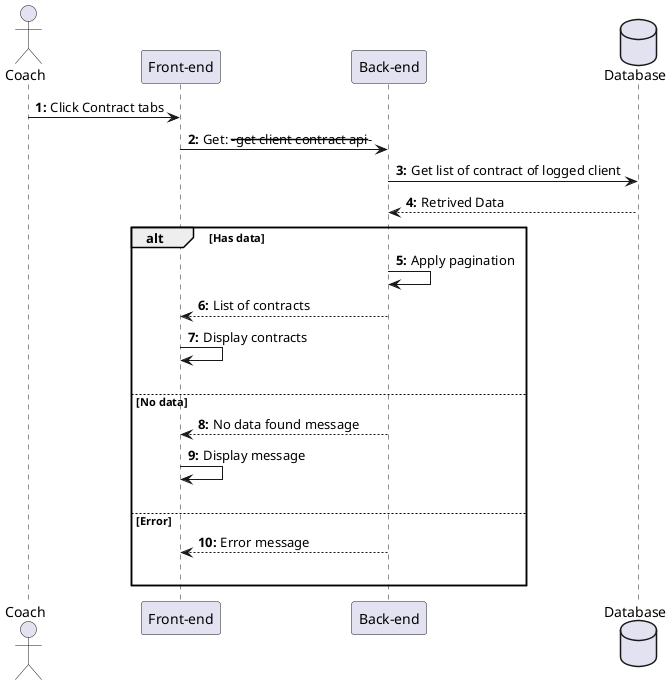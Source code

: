 @startuml ViewClientContracts

actor Coach as user
participant "Front-end" as client
participant "Back-end" as server 
database "Database" as db

autonumber "<b>0:"

user -> client : Click Contract tabs
client -> server : Get: ---get client contract api---
server -> db : Get list of contract of logged client
db --> server : Retrived Data

alt Has data
    server -> server : Apply pagination
    server --> client : List of contracts
    client -> client : Display contracts
    |||

else No data
    server --> client : No data found message
    client -> client : Display message 
    |||
else Error
    server --> client : Error message
    |||
end 

@enduml